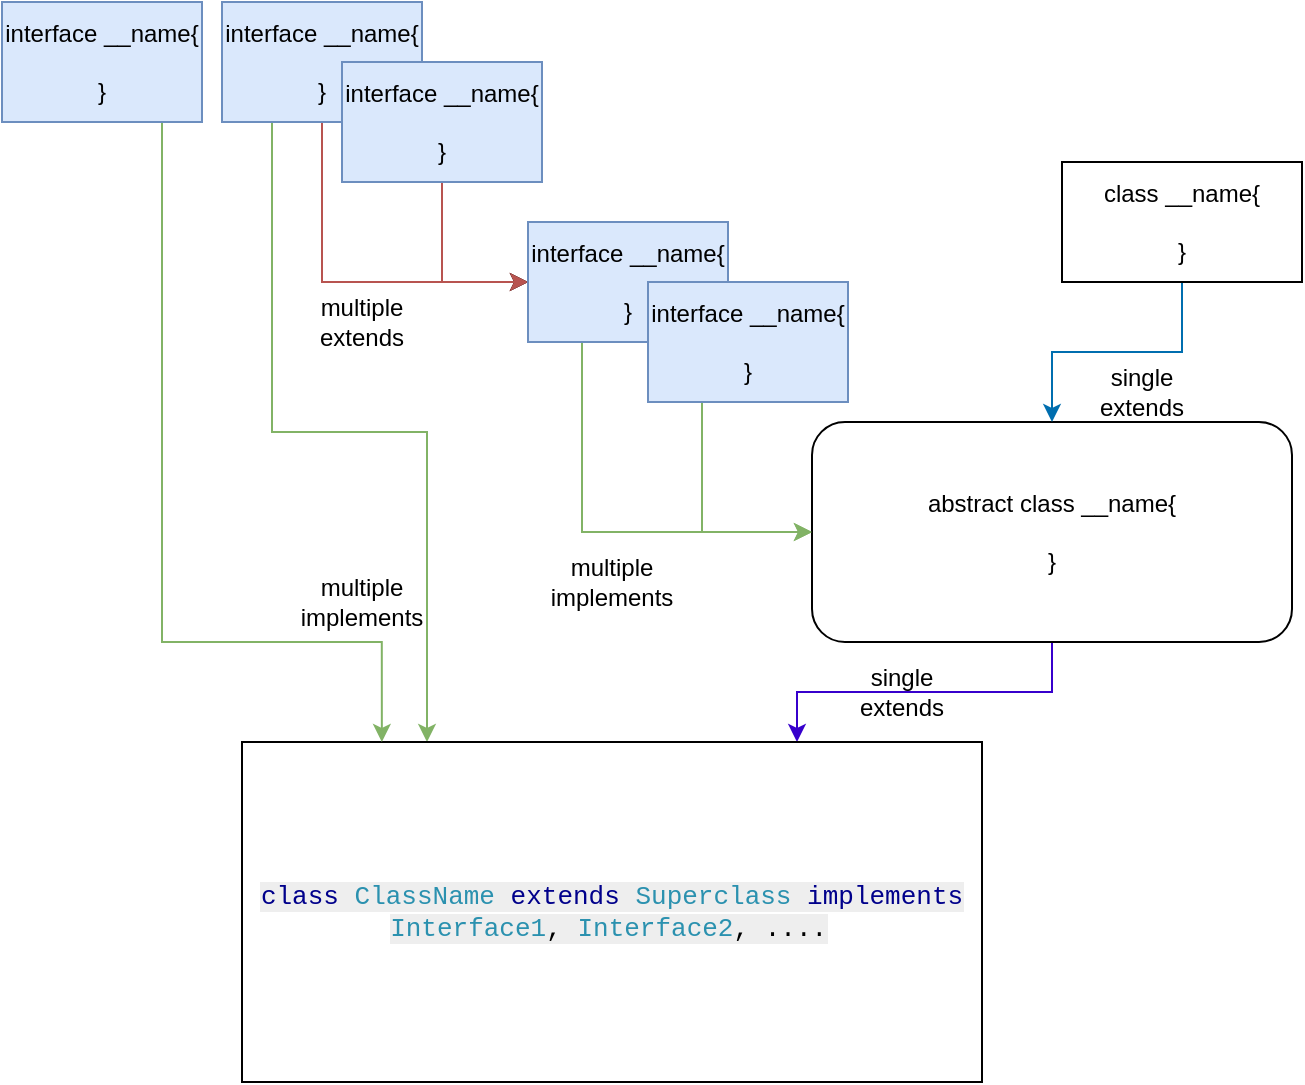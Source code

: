 <mxfile version="13.9.9" type="github">
  <diagram id="9UfCWz7mvgVIPccl4fr-" name="Page-1">
    <mxGraphModel dx="1572" dy="1038" grid="1" gridSize="10" guides="1" tooltips="1" connect="1" arrows="1" fold="1" page="1" pageScale="1" pageWidth="827" pageHeight="1169" math="0" shadow="0">
      <root>
        <mxCell id="0" />
        <mxCell id="1" parent="0" />
        <mxCell id="-NqLt_ytoW5e6yzy6_50-8" style="edgeStyle=orthogonalEdgeStyle;rounded=0;orthogonalLoop=1;jettySize=auto;html=1;entryX=0;entryY=0.5;entryDx=0;entryDy=0;exitX=0.5;exitY=1;exitDx=0;exitDy=0;fillColor=#f8cecc;strokeColor=#b85450;" edge="1" parent="1" source="-NqLt_ytoW5e6yzy6_50-1" target="-NqLt_ytoW5e6yzy6_50-3">
          <mxGeometry relative="1" as="geometry">
            <Array as="points">
              <mxPoint x="70" y="220" />
            </Array>
          </mxGeometry>
        </mxCell>
        <mxCell id="-NqLt_ytoW5e6yzy6_50-15" style="edgeStyle=orthogonalEdgeStyle;rounded=0;orthogonalLoop=1;jettySize=auto;html=1;exitX=0.25;exitY=1;exitDx=0;exitDy=0;entryX=0.25;entryY=0;entryDx=0;entryDy=0;fillColor=#d5e8d4;strokeColor=#82b366;" edge="1" parent="1" source="-NqLt_ytoW5e6yzy6_50-1" target="-NqLt_ytoW5e6yzy6_50-5">
          <mxGeometry relative="1" as="geometry" />
        </mxCell>
        <mxCell id="-NqLt_ytoW5e6yzy6_50-1" value="interface __name{&lt;br&gt;&lt;br&gt;}" style="rounded=0;whiteSpace=wrap;html=1;fillColor=#dae8fc;strokeColor=#6c8ebf;" vertex="1" parent="1">
          <mxGeometry x="20" y="80" width="100" height="60" as="geometry" />
        </mxCell>
        <mxCell id="-NqLt_ytoW5e6yzy6_50-9" style="edgeStyle=orthogonalEdgeStyle;rounded=0;orthogonalLoop=1;jettySize=auto;html=1;entryX=0;entryY=0.5;entryDx=0;entryDy=0;" edge="1" parent="1" source="-NqLt_ytoW5e6yzy6_50-2" target="-NqLt_ytoW5e6yzy6_50-3">
          <mxGeometry relative="1" as="geometry" />
        </mxCell>
        <mxCell id="-NqLt_ytoW5e6yzy6_50-16" style="edgeStyle=orthogonalEdgeStyle;rounded=0;orthogonalLoop=1;jettySize=auto;html=1;entryX=0;entryY=0.5;entryDx=0;entryDy=0;fillColor=#f8cecc;strokeColor=#b85450;" edge="1" parent="1" source="-NqLt_ytoW5e6yzy6_50-2" target="-NqLt_ytoW5e6yzy6_50-3">
          <mxGeometry relative="1" as="geometry">
            <mxPoint x="130" y="450" as="targetPoint" />
          </mxGeometry>
        </mxCell>
        <mxCell id="-NqLt_ytoW5e6yzy6_50-2" value="interface __name{&lt;br&gt;&lt;br&gt;}" style="rounded=0;whiteSpace=wrap;html=1;fillColor=#dae8fc;strokeColor=#6c8ebf;" vertex="1" parent="1">
          <mxGeometry x="80" y="110" width="100" height="60" as="geometry" />
        </mxCell>
        <mxCell id="-NqLt_ytoW5e6yzy6_50-12" style="edgeStyle=orthogonalEdgeStyle;rounded=0;orthogonalLoop=1;jettySize=auto;html=1;entryX=0;entryY=0.5;entryDx=0;entryDy=0;fillColor=#d5e8d4;strokeColor=#82b366;" edge="1" parent="1" source="-NqLt_ytoW5e6yzy6_50-3" target="-NqLt_ytoW5e6yzy6_50-4">
          <mxGeometry relative="1" as="geometry">
            <Array as="points">
              <mxPoint x="200" y="345" />
            </Array>
          </mxGeometry>
        </mxCell>
        <mxCell id="-NqLt_ytoW5e6yzy6_50-3" value="interface __name{&lt;br&gt;&lt;br&gt;}" style="rounded=0;whiteSpace=wrap;html=1;fillColor=#dae8fc;strokeColor=#6c8ebf;" vertex="1" parent="1">
          <mxGeometry x="173" y="190" width="100" height="60" as="geometry" />
        </mxCell>
        <mxCell id="-NqLt_ytoW5e6yzy6_50-21" style="edgeStyle=orthogonalEdgeStyle;rounded=0;orthogonalLoop=1;jettySize=auto;html=1;entryX=0.75;entryY=0;entryDx=0;entryDy=0;fillColor=#6a00ff;strokeColor=#3700CC;" edge="1" parent="1" source="-NqLt_ytoW5e6yzy6_50-4" target="-NqLt_ytoW5e6yzy6_50-5">
          <mxGeometry relative="1" as="geometry" />
        </mxCell>
        <mxCell id="-NqLt_ytoW5e6yzy6_50-4" value="abstract class __name{&lt;br&gt;&lt;br&gt;}" style="rounded=1;whiteSpace=wrap;html=1;" vertex="1" parent="1">
          <mxGeometry x="315" y="290" width="240" height="110" as="geometry" />
        </mxCell>
        <mxCell id="-NqLt_ytoW5e6yzy6_50-5" value="&lt;span class=&quot;kwd&quot; style=&quot;font-family: &amp;#34;consolas&amp;#34; , &amp;#34;menlo&amp;#34; , &amp;#34;monaco&amp;#34; , &amp;#34;lucida console&amp;#34; , &amp;#34;liberation mono&amp;#34; , &amp;#34;dejavu sans mono&amp;#34; , &amp;#34;bitstream vera sans mono&amp;#34; , &amp;#34;courier new&amp;#34; , monospace , sans-serif ; font-size: 13px ; background-color: rgb(238 , 238 , 238) ; box-sizing: border-box ; color: rgb(0 , 0 , 139)&quot;&gt;class&lt;/span&gt;&lt;span class=&quot;pln&quot; style=&quot;font-family: &amp;#34;consolas&amp;#34; , &amp;#34;menlo&amp;#34; , &amp;#34;monaco&amp;#34; , &amp;#34;lucida console&amp;#34; , &amp;#34;liberation mono&amp;#34; , &amp;#34;dejavu sans mono&amp;#34; , &amp;#34;bitstream vera sans mono&amp;#34; , &amp;#34;courier new&amp;#34; , monospace , sans-serif ; font-size: 13px ; background-color: rgb(238 , 238 , 238) ; box-sizing: border-box&quot;&gt; &lt;/span&gt;&lt;span class=&quot;typ&quot; style=&quot;font-family: &amp;#34;consolas&amp;#34; , &amp;#34;menlo&amp;#34; , &amp;#34;monaco&amp;#34; , &amp;#34;lucida console&amp;#34; , &amp;#34;liberation mono&amp;#34; , &amp;#34;dejavu sans mono&amp;#34; , &amp;#34;bitstream vera sans mono&amp;#34; , &amp;#34;courier new&amp;#34; , monospace , sans-serif ; font-size: 13px ; background-color: rgb(238 , 238 , 238) ; box-sizing: border-box ; color: rgb(43 , 145 , 175)&quot;&gt;ClassName&lt;/span&gt;&lt;span class=&quot;pln&quot; style=&quot;font-family: &amp;#34;consolas&amp;#34; , &amp;#34;menlo&amp;#34; , &amp;#34;monaco&amp;#34; , &amp;#34;lucida console&amp;#34; , &amp;#34;liberation mono&amp;#34; , &amp;#34;dejavu sans mono&amp;#34; , &amp;#34;bitstream vera sans mono&amp;#34; , &amp;#34;courier new&amp;#34; , monospace , sans-serif ; font-size: 13px ; background-color: rgb(238 , 238 , 238) ; box-sizing: border-box&quot;&gt; &lt;/span&gt;&lt;span class=&quot;kwd&quot; style=&quot;font-family: &amp;#34;consolas&amp;#34; , &amp;#34;menlo&amp;#34; , &amp;#34;monaco&amp;#34; , &amp;#34;lucida console&amp;#34; , &amp;#34;liberation mono&amp;#34; , &amp;#34;dejavu sans mono&amp;#34; , &amp;#34;bitstream vera sans mono&amp;#34; , &amp;#34;courier new&amp;#34; , monospace , sans-serif ; font-size: 13px ; background-color: rgb(238 , 238 , 238) ; box-sizing: border-box ; color: rgb(0 , 0 , 139)&quot;&gt;extends&lt;/span&gt;&lt;span class=&quot;pln&quot; style=&quot;font-family: &amp;#34;consolas&amp;#34; , &amp;#34;menlo&amp;#34; , &amp;#34;monaco&amp;#34; , &amp;#34;lucida console&amp;#34; , &amp;#34;liberation mono&amp;#34; , &amp;#34;dejavu sans mono&amp;#34; , &amp;#34;bitstream vera sans mono&amp;#34; , &amp;#34;courier new&amp;#34; , monospace , sans-serif ; font-size: 13px ; background-color: rgb(238 , 238 , 238) ; box-sizing: border-box&quot;&gt; &lt;/span&gt;&lt;span class=&quot;typ&quot; style=&quot;font-family: &amp;#34;consolas&amp;#34; , &amp;#34;menlo&amp;#34; , &amp;#34;monaco&amp;#34; , &amp;#34;lucida console&amp;#34; , &amp;#34;liberation mono&amp;#34; , &amp;#34;dejavu sans mono&amp;#34; , &amp;#34;bitstream vera sans mono&amp;#34; , &amp;#34;courier new&amp;#34; , monospace , sans-serif ; font-size: 13px ; background-color: rgb(238 , 238 , 238) ; box-sizing: border-box ; color: rgb(43 , 145 , 175)&quot;&gt;Superclass&lt;/span&gt;&lt;span class=&quot;pln&quot; style=&quot;font-family: &amp;#34;consolas&amp;#34; , &amp;#34;menlo&amp;#34; , &amp;#34;monaco&amp;#34; , &amp;#34;lucida console&amp;#34; , &amp;#34;liberation mono&amp;#34; , &amp;#34;dejavu sans mono&amp;#34; , &amp;#34;bitstream vera sans mono&amp;#34; , &amp;#34;courier new&amp;#34; , monospace , sans-serif ; font-size: 13px ; background-color: rgb(238 , 238 , 238) ; box-sizing: border-box&quot;&gt; &lt;/span&gt;&lt;span class=&quot;kwd&quot; style=&quot;font-family: &amp;#34;consolas&amp;#34; , &amp;#34;menlo&amp;#34; , &amp;#34;monaco&amp;#34; , &amp;#34;lucida console&amp;#34; , &amp;#34;liberation mono&amp;#34; , &amp;#34;dejavu sans mono&amp;#34; , &amp;#34;bitstream vera sans mono&amp;#34; , &amp;#34;courier new&amp;#34; , monospace , sans-serif ; font-size: 13px ; background-color: rgb(238 , 238 , 238) ; box-sizing: border-box ; color: rgb(0 , 0 , 139)&quot;&gt;implements&lt;/span&gt;&lt;span class=&quot;pln&quot; style=&quot;font-family: &amp;#34;consolas&amp;#34; , &amp;#34;menlo&amp;#34; , &amp;#34;monaco&amp;#34; , &amp;#34;lucida console&amp;#34; , &amp;#34;liberation mono&amp;#34; , &amp;#34;dejavu sans mono&amp;#34; , &amp;#34;bitstream vera sans mono&amp;#34; , &amp;#34;courier new&amp;#34; , monospace , sans-serif ; font-size: 13px ; background-color: rgb(238 , 238 , 238) ; box-sizing: border-box&quot;&gt; &lt;/span&gt;&lt;span class=&quot;typ&quot; style=&quot;font-family: &amp;#34;consolas&amp;#34; , &amp;#34;menlo&amp;#34; , &amp;#34;monaco&amp;#34; , &amp;#34;lucida console&amp;#34; , &amp;#34;liberation mono&amp;#34; , &amp;#34;dejavu sans mono&amp;#34; , &amp;#34;bitstream vera sans mono&amp;#34; , &amp;#34;courier new&amp;#34; , monospace , sans-serif ; font-size: 13px ; background-color: rgb(238 , 238 , 238) ; box-sizing: border-box ; color: rgb(43 , 145 , 175)&quot;&gt;Interface1&lt;/span&gt;&lt;span class=&quot;pun&quot; style=&quot;font-family: &amp;#34;consolas&amp;#34; , &amp;#34;menlo&amp;#34; , &amp;#34;monaco&amp;#34; , &amp;#34;lucida console&amp;#34; , &amp;#34;liberation mono&amp;#34; , &amp;#34;dejavu sans mono&amp;#34; , &amp;#34;bitstream vera sans mono&amp;#34; , &amp;#34;courier new&amp;#34; , monospace , sans-serif ; font-size: 13px ; background-color: rgb(238 , 238 , 238) ; box-sizing: border-box&quot;&gt;,&lt;/span&gt;&lt;span class=&quot;pln&quot; style=&quot;font-family: &amp;#34;consolas&amp;#34; , &amp;#34;menlo&amp;#34; , &amp;#34;monaco&amp;#34; , &amp;#34;lucida console&amp;#34; , &amp;#34;liberation mono&amp;#34; , &amp;#34;dejavu sans mono&amp;#34; , &amp;#34;bitstream vera sans mono&amp;#34; , &amp;#34;courier new&amp;#34; , monospace , sans-serif ; font-size: 13px ; background-color: rgb(238 , 238 , 238) ; box-sizing: border-box&quot;&gt; &lt;/span&gt;&lt;span class=&quot;typ&quot; style=&quot;font-family: &amp;#34;consolas&amp;#34; , &amp;#34;menlo&amp;#34; , &amp;#34;monaco&amp;#34; , &amp;#34;lucida console&amp;#34; , &amp;#34;liberation mono&amp;#34; , &amp;#34;dejavu sans mono&amp;#34; , &amp;#34;bitstream vera sans mono&amp;#34; , &amp;#34;courier new&amp;#34; , monospace , sans-serif ; font-size: 13px ; background-color: rgb(238 , 238 , 238) ; box-sizing: border-box ; color: rgb(43 , 145 , 175)&quot;&gt;Interface2&lt;/span&gt;&lt;span class=&quot;pun&quot; style=&quot;font-family: &amp;#34;consolas&amp;#34; , &amp;#34;menlo&amp;#34; , &amp;#34;monaco&amp;#34; , &amp;#34;lucida console&amp;#34; , &amp;#34;liberation mono&amp;#34; , &amp;#34;dejavu sans mono&amp;#34; , &amp;#34;bitstream vera sans mono&amp;#34; , &amp;#34;courier new&amp;#34; , monospace , sans-serif ; font-size: 13px ; background-color: rgb(238 , 238 , 238) ; box-sizing: border-box&quot;&gt;,&lt;/span&gt;&lt;span class=&quot;pln&quot; style=&quot;font-family: &amp;#34;consolas&amp;#34; , &amp;#34;menlo&amp;#34; , &amp;#34;monaco&amp;#34; , &amp;#34;lucida console&amp;#34; , &amp;#34;liberation mono&amp;#34; , &amp;#34;dejavu sans mono&amp;#34; , &amp;#34;bitstream vera sans mono&amp;#34; , &amp;#34;courier new&amp;#34; , monospace , sans-serif ; font-size: 13px ; background-color: rgb(238 , 238 , 238) ; box-sizing: border-box&quot;&gt;&amp;nbsp;&lt;/span&gt;&lt;span class=&quot;pun&quot; style=&quot;font-family: &amp;#34;consolas&amp;#34; , &amp;#34;menlo&amp;#34; , &amp;#34;monaco&amp;#34; , &amp;#34;lucida console&amp;#34; , &amp;#34;liberation mono&amp;#34; , &amp;#34;dejavu sans mono&amp;#34; , &amp;#34;bitstream vera sans mono&amp;#34; , &amp;#34;courier new&amp;#34; , monospace , sans-serif ; font-size: 13px ; background-color: rgb(238 , 238 , 238) ; box-sizing: border-box&quot;&gt;....&lt;/span&gt;&amp;nbsp;" style="rounded=0;whiteSpace=wrap;html=1;" vertex="1" parent="1">
          <mxGeometry x="30" y="450" width="370" height="170" as="geometry" />
        </mxCell>
        <mxCell id="-NqLt_ytoW5e6yzy6_50-10" value="multiple&lt;br&gt;extends" style="text;html=1;strokeColor=none;fillColor=none;align=center;verticalAlign=middle;whiteSpace=wrap;rounded=0;" vertex="1" parent="1">
          <mxGeometry x="70" y="230" width="40" height="20" as="geometry" />
        </mxCell>
        <mxCell id="-NqLt_ytoW5e6yzy6_50-13" style="edgeStyle=orthogonalEdgeStyle;rounded=0;orthogonalLoop=1;jettySize=auto;html=1;entryX=0;entryY=0.5;entryDx=0;entryDy=0;exitX=0.5;exitY=1;exitDx=0;exitDy=0;fillColor=#d5e8d4;strokeColor=#82b366;" edge="1" parent="1" source="-NqLt_ytoW5e6yzy6_50-11" target="-NqLt_ytoW5e6yzy6_50-4">
          <mxGeometry relative="1" as="geometry">
            <Array as="points">
              <mxPoint x="260" y="345" />
            </Array>
          </mxGeometry>
        </mxCell>
        <mxCell id="-NqLt_ytoW5e6yzy6_50-11" value="interface __name{&lt;br&gt;&lt;br&gt;}" style="rounded=0;whiteSpace=wrap;html=1;fillColor=#dae8fc;strokeColor=#6c8ebf;" vertex="1" parent="1">
          <mxGeometry x="233" y="220" width="100" height="60" as="geometry" />
        </mxCell>
        <mxCell id="-NqLt_ytoW5e6yzy6_50-14" value="multiple&lt;br&gt;implements" style="text;html=1;strokeColor=none;fillColor=none;align=center;verticalAlign=middle;whiteSpace=wrap;rounded=0;" vertex="1" parent="1">
          <mxGeometry x="195" y="360" width="40" height="20" as="geometry" />
        </mxCell>
        <mxCell id="-NqLt_ytoW5e6yzy6_50-17" value="multiple&lt;br&gt;implements" style="text;html=1;strokeColor=none;fillColor=none;align=center;verticalAlign=middle;whiteSpace=wrap;rounded=0;" vertex="1" parent="1">
          <mxGeometry x="70" y="370" width="40" height="20" as="geometry" />
        </mxCell>
        <mxCell id="-NqLt_ytoW5e6yzy6_50-22" value="single extends" style="text;html=1;strokeColor=none;fillColor=none;align=center;verticalAlign=middle;whiteSpace=wrap;rounded=0;" vertex="1" parent="1">
          <mxGeometry x="340" y="410" width="40" height="30" as="geometry" />
        </mxCell>
        <mxCell id="-NqLt_ytoW5e6yzy6_50-25" style="edgeStyle=orthogonalEdgeStyle;rounded=0;orthogonalLoop=1;jettySize=auto;html=1;entryX=0.189;entryY=0;entryDx=0;entryDy=0;entryPerimeter=0;fillColor=#d5e8d4;strokeColor=#82b366;" edge="1" parent="1" source="-NqLt_ytoW5e6yzy6_50-24" target="-NqLt_ytoW5e6yzy6_50-5">
          <mxGeometry relative="1" as="geometry">
            <Array as="points">
              <mxPoint x="-10" y="400" />
              <mxPoint x="100" y="400" />
            </Array>
          </mxGeometry>
        </mxCell>
        <mxCell id="-NqLt_ytoW5e6yzy6_50-24" value="interface __name{&lt;br&gt;&lt;br&gt;}" style="rounded=0;whiteSpace=wrap;html=1;fillColor=#dae8fc;strokeColor=#6c8ebf;" vertex="1" parent="1">
          <mxGeometry x="-90" y="80" width="100" height="60" as="geometry" />
        </mxCell>
        <mxCell id="-NqLt_ytoW5e6yzy6_50-27" style="edgeStyle=orthogonalEdgeStyle;rounded=0;orthogonalLoop=1;jettySize=auto;html=1;entryX=0.5;entryY=0;entryDx=0;entryDy=0;fillColor=#1ba1e2;strokeColor=#006EAF;" edge="1" parent="1" source="-NqLt_ytoW5e6yzy6_50-26" target="-NqLt_ytoW5e6yzy6_50-4">
          <mxGeometry relative="1" as="geometry" />
        </mxCell>
        <mxCell id="-NqLt_ytoW5e6yzy6_50-26" value="class __name{&lt;br&gt;&lt;br&gt;}" style="rounded=0;whiteSpace=wrap;html=1;" vertex="1" parent="1">
          <mxGeometry x="440" y="160" width="120" height="60" as="geometry" />
        </mxCell>
        <mxCell id="-NqLt_ytoW5e6yzy6_50-28" value="single extends" style="text;html=1;strokeColor=none;fillColor=none;align=center;verticalAlign=middle;whiteSpace=wrap;rounded=0;" vertex="1" parent="1">
          <mxGeometry x="460" y="260" width="40" height="30" as="geometry" />
        </mxCell>
      </root>
    </mxGraphModel>
  </diagram>
</mxfile>
